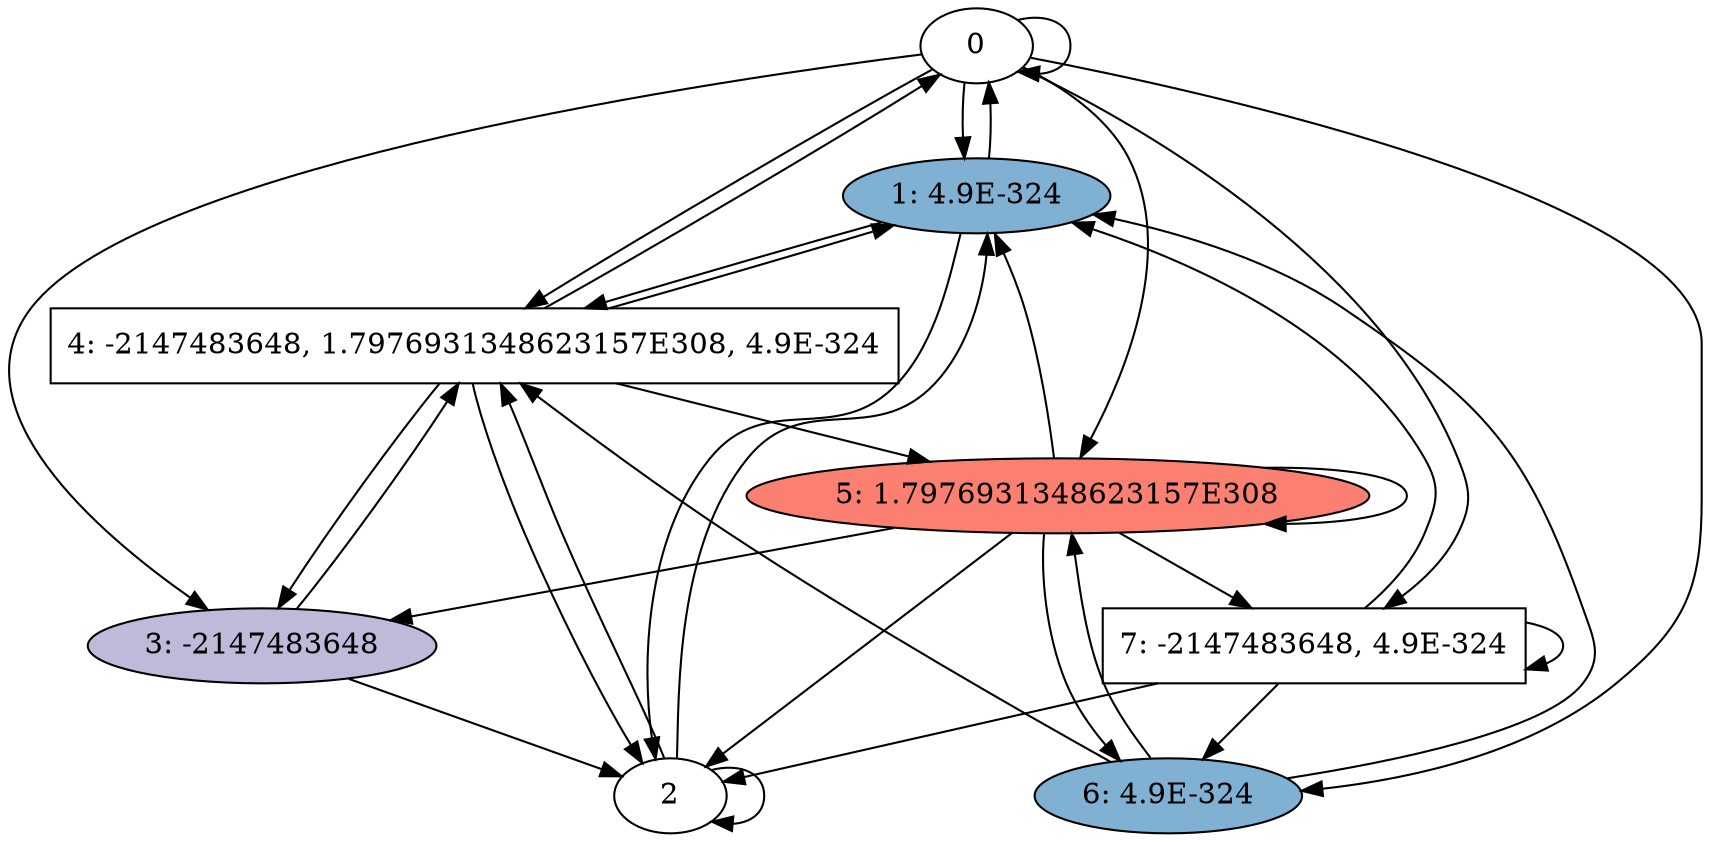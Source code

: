 digraph system {
  node [colorscheme="set312" style=wedged]
  0 -> 0
  2 -> 2
  0 -> 1
  4 -> 5
  2 -> 4
  0 -> 3
  0 -> 4
  0 -> 5
  0 -> 6
  0 -> 7
  7 -> 1
  7 -> 2
  5 -> 1
  5 -> 2
  5 -> 3
  1 -> 0
  3 -> 2
  7 -> 6
  5 -> 5
  7 -> 7
  1 -> 2
  3 -> 4
  5 -> 6
  5 -> 7
  1 -> 4
  6 -> 1
  4 -> 0
  4 -> 1
  4 -> 2
  6 -> 4
  2 -> 1
  4 -> 3
  6 -> 5
  1 [style=filled fillcolor=5,label="1: 4.9E-324"]
  3 [style=filled fillcolor=3,label="3: -2147483648"]
  4 [shape=box fillcolor="3:4:5",label="4: -2147483648, 1.7976931348623157E308, 4.9E-324"]
  5 [style=filled fillcolor=4,label="5: 1.7976931348623157E308"]
  6 [style=filled fillcolor=5,label="6: 4.9E-324"]
  7 [shape=box fillcolor="3:5",label="7: -2147483648, 4.9E-324"]
}
